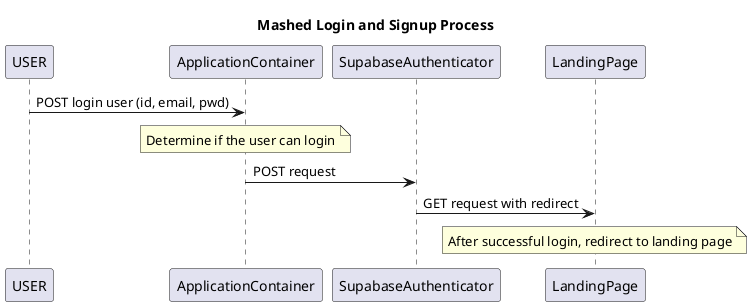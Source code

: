 @startuml

title Mashed Login and Signup Process

USER -> ApplicationContainer: POST login user (id, email, pwd)
note over ApplicationContainer: Determine if the user can login
ApplicationContainer -> SupabaseAuthenticator: POST request
SupabaseAuthenticator -> LandingPage: GET request with redirect
note over LandingPage: After successful login, redirect to landing page

@enduml


@startuml

USER -> ApplicationContainer: POST sign up user (id, email, pwd)
note over ApplicationContainer: Determine if the user can signup
ApplicationContainer -> SupabaseAuthenticator: POST request
SupabaseAuthenticator -> LandingPage: GET request with redirect
note over LandingPage: After successful login, redirect to landing page

@enduml

